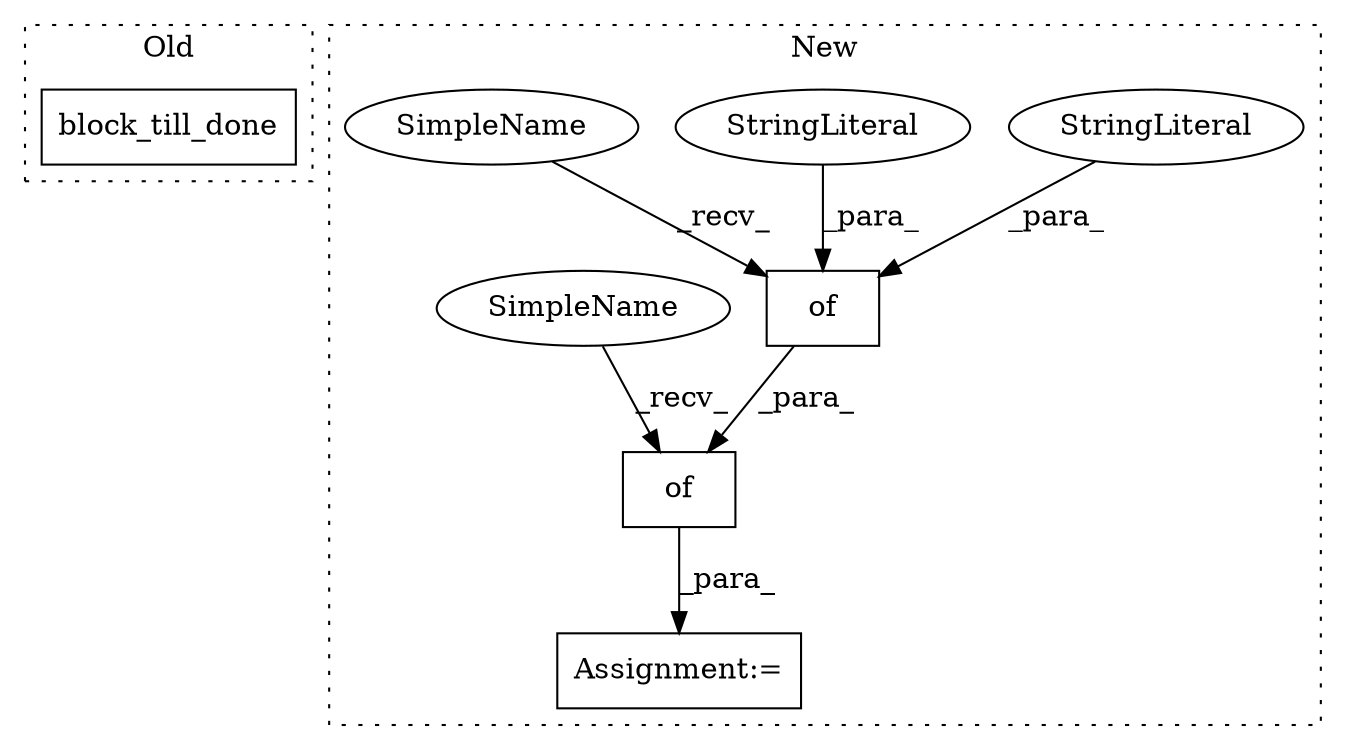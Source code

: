 digraph G {
subgraph cluster0 {
1 [label="block_till_done" a="32" s="9975" l="17" shape="box"];
label = "Old";
style="dotted";
}
subgraph cluster1 {
2 [label="of" a="32" s="9520,9580" l="3,1" shape="box"];
3 [label="StringLiteral" a="45" s="9530" l="15" shape="ellipse"];
4 [label="of" a="32" s="9437,9581" l="3,1" shape="box"];
5 [label="StringLiteral" a="45" s="9567" l="13" shape="ellipse"];
6 [label="Assignment:=" a="7" s="9432" l="1" shape="box"];
7 [label="SimpleName" a="42" s="9516" l="3" shape="ellipse"];
8 [label="SimpleName" a="42" s="9433" l="3" shape="ellipse"];
label = "New";
style="dotted";
}
2 -> 4 [label="_para_"];
3 -> 2 [label="_para_"];
4 -> 6 [label="_para_"];
5 -> 2 [label="_para_"];
7 -> 2 [label="_recv_"];
8 -> 4 [label="_recv_"];
}